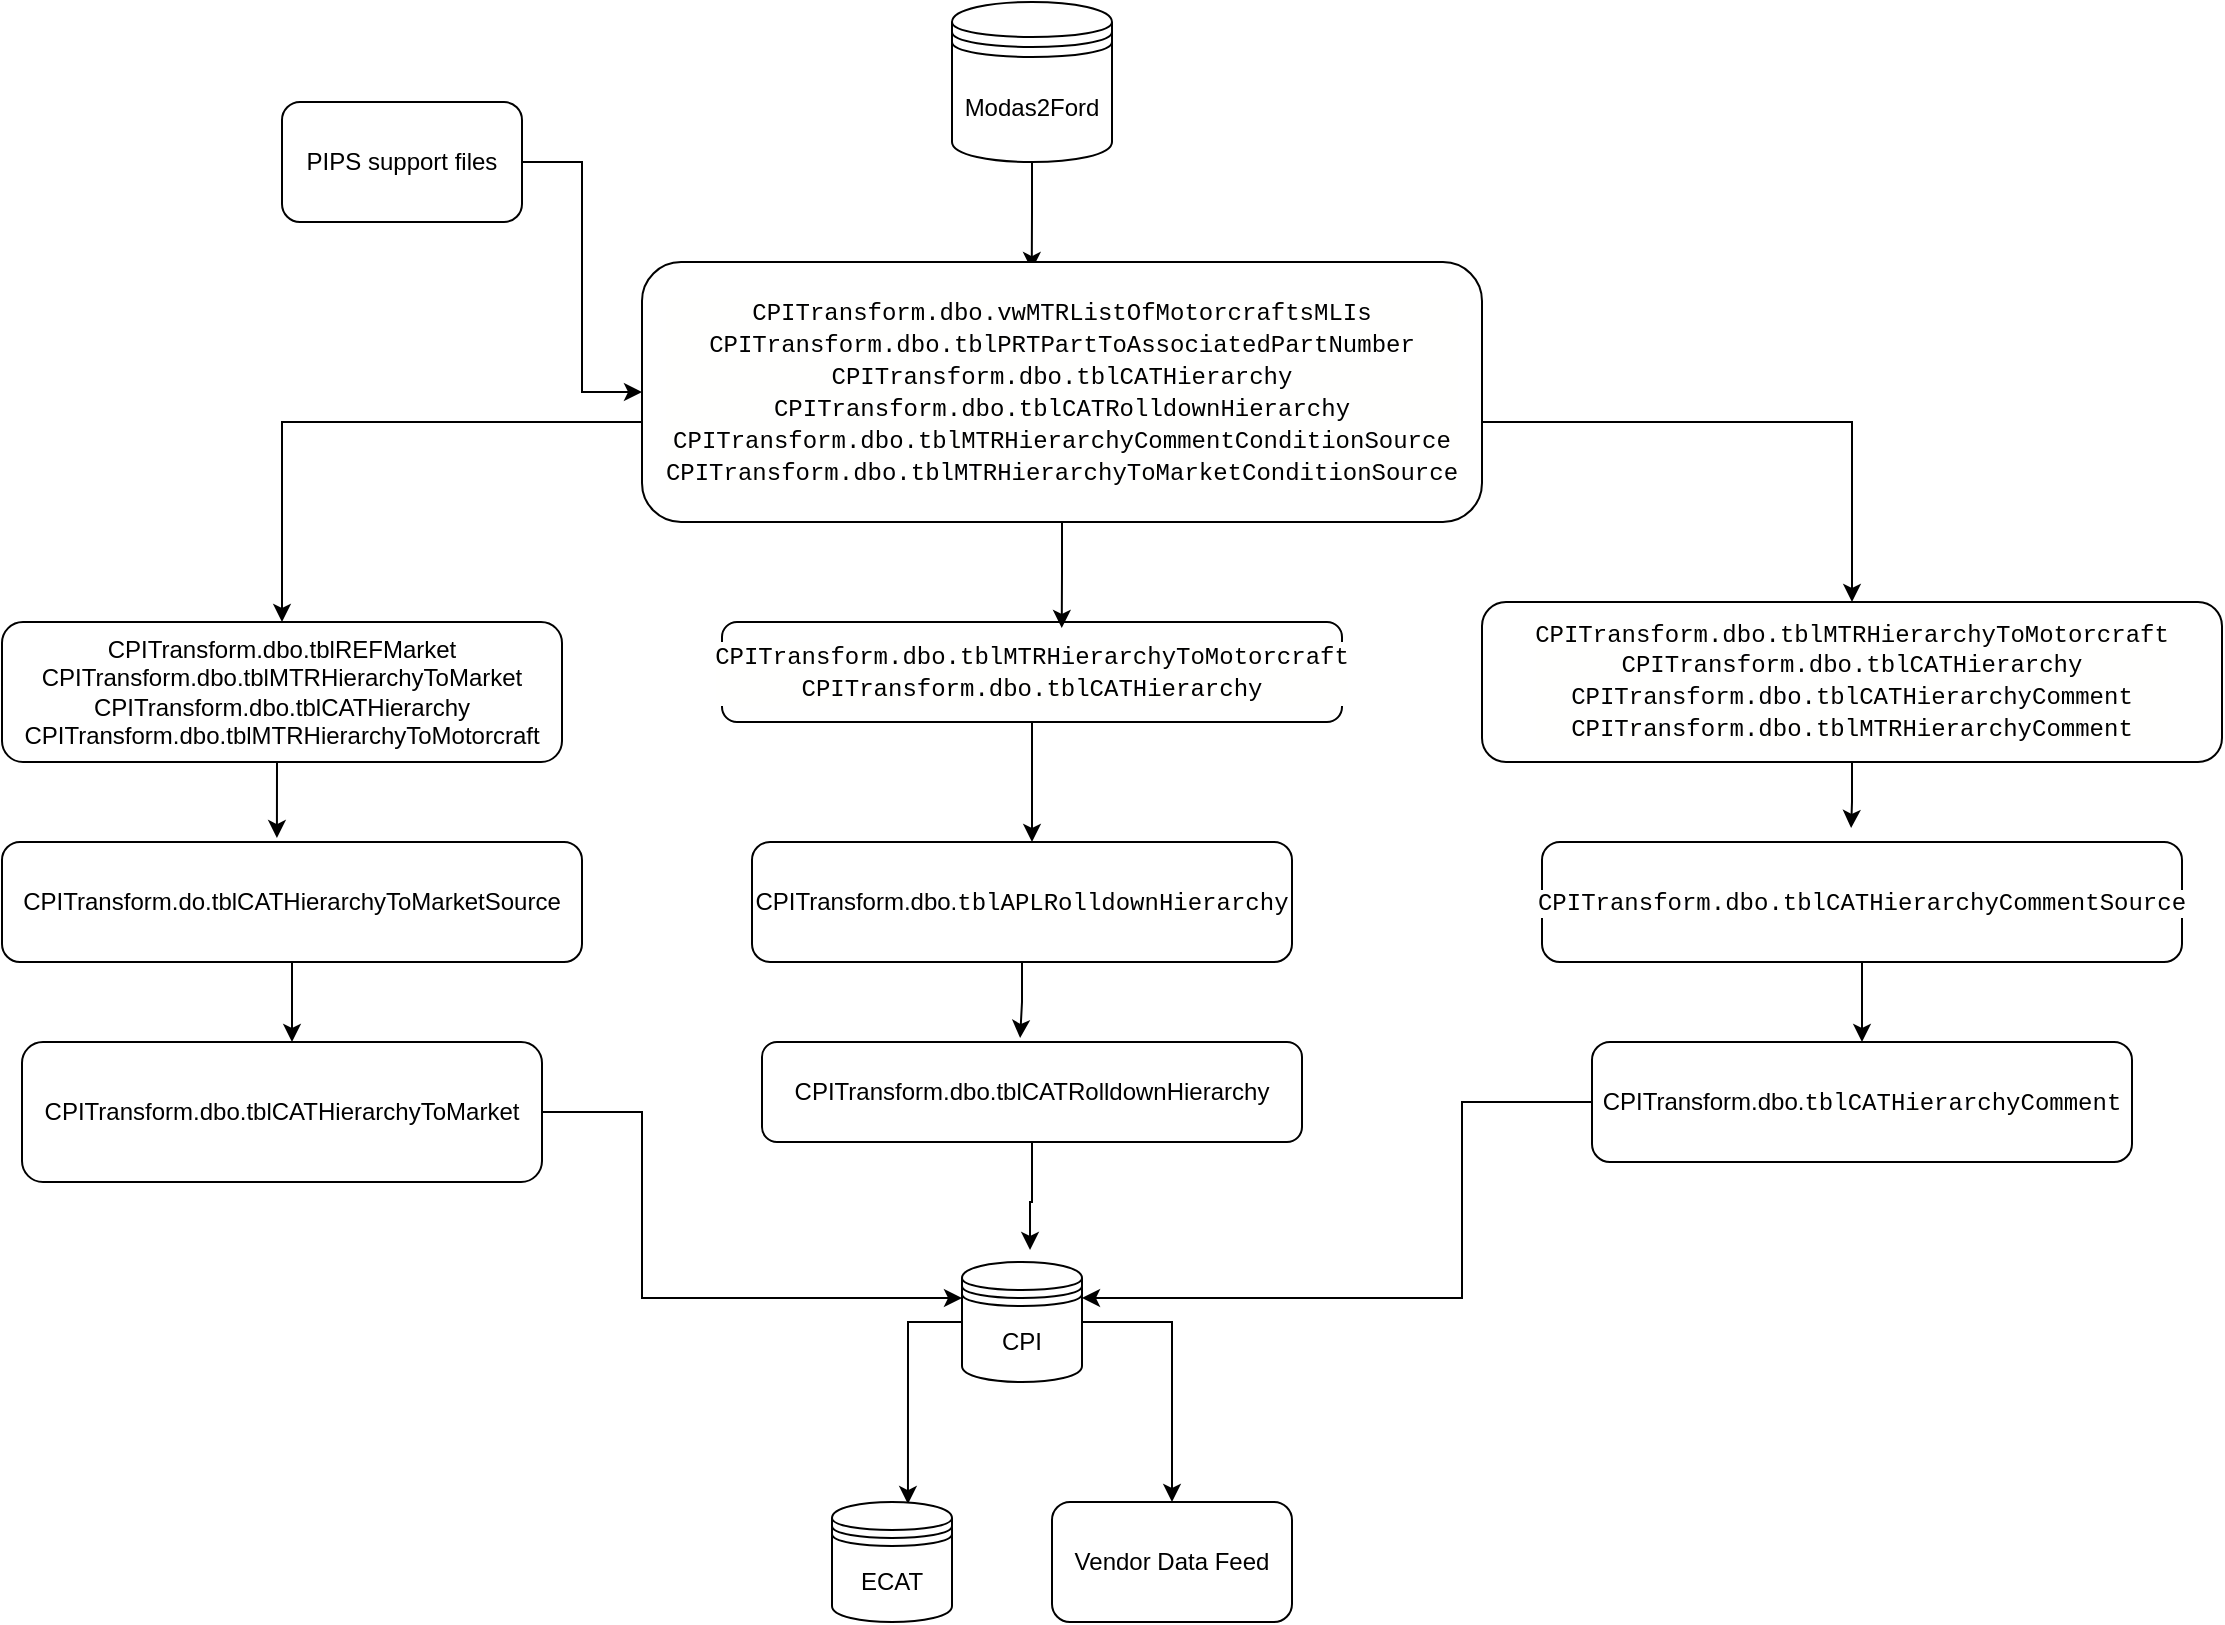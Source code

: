 <mxfile version="13.8.0" type="github">
  <diagram id="tQBDNZwCBWh_bteMR1vP" name="Page-1">
    <mxGraphModel dx="1422" dy="1928" grid="1" gridSize="10" guides="1" tooltips="1" connect="1" arrows="1" fold="1" page="1" pageScale="1" pageWidth="850" pageHeight="1100" math="0" shadow="0">
      <root>
        <mxCell id="0" />
        <mxCell id="1" parent="0" />
        <mxCell id="gLGnZoHTnJrKlAlC88jH-42" style="edgeStyle=orthogonalEdgeStyle;rounded=0;orthogonalLoop=1;jettySize=auto;html=1;entryX=0;entryY=0.3;entryDx=0;entryDy=0;" edge="1" parent="1" source="__ydDhkN1Fn5WU4UCvgq-1" target="gLGnZoHTnJrKlAlC88jH-11">
          <mxGeometry relative="1" as="geometry">
            <Array as="points">
              <mxPoint x="330" y="245" />
              <mxPoint x="330" y="338" />
            </Array>
          </mxGeometry>
        </mxCell>
        <mxCell id="__ydDhkN1Fn5WU4UCvgq-1" value="CPITransform.dbo.tblCATHierarchyToMarket" style="rounded=1;whiteSpace=wrap;html=1;" parent="1" vertex="1">
          <mxGeometry x="20" y="210" width="260" height="70" as="geometry" />
        </mxCell>
        <mxCell id="gLGnZoHTnJrKlAlC88jH-39" style="edgeStyle=orthogonalEdgeStyle;rounded=0;orthogonalLoop=1;jettySize=auto;html=1;entryX=0.567;entryY=-0.1;entryDx=0;entryDy=0;entryPerimeter=0;" edge="1" parent="1" source="__ydDhkN1Fn5WU4UCvgq-3" target="gLGnZoHTnJrKlAlC88jH-11">
          <mxGeometry relative="1" as="geometry" />
        </mxCell>
        <mxCell id="__ydDhkN1Fn5WU4UCvgq-3" value="CPITransform.dbo.tblCATRolldownHierarchy" style="rounded=1;whiteSpace=wrap;html=1;" parent="1" vertex="1">
          <mxGeometry x="390" y="210" width="270" height="50" as="geometry" />
        </mxCell>
        <mxCell id="gLGnZoHTnJrKlAlC88jH-43" style="edgeStyle=orthogonalEdgeStyle;rounded=0;orthogonalLoop=1;jettySize=auto;html=1;entryX=1;entryY=0.3;entryDx=0;entryDy=0;" edge="1" parent="1" source="__ydDhkN1Fn5WU4UCvgq-4" target="gLGnZoHTnJrKlAlC88jH-11">
          <mxGeometry relative="1" as="geometry">
            <Array as="points">
              <mxPoint x="740" y="240" />
              <mxPoint x="740" y="338" />
            </Array>
          </mxGeometry>
        </mxCell>
        <mxCell id="__ydDhkN1Fn5WU4UCvgq-4" value="CPITransform.dbo.&lt;span style=&quot;background-color: rgb(255 , 255 , 254) ; font-family: &amp;#34;consolas&amp;#34; , &amp;#34;courier new&amp;#34; , monospace&quot;&gt;tblCATHierarchyComment&lt;/span&gt;" style="rounded=1;whiteSpace=wrap;html=1;" parent="1" vertex="1">
          <mxGeometry x="805" y="210" width="270" height="60" as="geometry" />
        </mxCell>
        <mxCell id="__ydDhkN1Fn5WU4UCvgq-11" style="edgeStyle=orthogonalEdgeStyle;rounded=0;orthogonalLoop=1;jettySize=auto;html=1;" parent="1" source="__ydDhkN1Fn5WU4UCvgq-5" edge="1">
          <mxGeometry relative="1" as="geometry">
            <mxPoint x="155" y="210" as="targetPoint" />
          </mxGeometry>
        </mxCell>
        <mxCell id="__ydDhkN1Fn5WU4UCvgq-5" value="CPITransform.do.tblCATHierarchyToMarketSource" style="rounded=1;whiteSpace=wrap;html=1;" parent="1" vertex="1">
          <mxGeometry x="10" y="110" width="290" height="60" as="geometry" />
        </mxCell>
        <mxCell id="__ydDhkN1Fn5WU4UCvgq-9" style="edgeStyle=orthogonalEdgeStyle;rounded=0;orthogonalLoop=1;jettySize=auto;html=1;exitX=0.5;exitY=1;exitDx=0;exitDy=0;entryX=0.474;entryY=-0.033;entryDx=0;entryDy=0;entryPerimeter=0;" parent="1" source="__ydDhkN1Fn5WU4UCvgq-6" target="__ydDhkN1Fn5WU4UCvgq-5" edge="1">
          <mxGeometry relative="1" as="geometry" />
        </mxCell>
        <mxCell id="__ydDhkN1Fn5WU4UCvgq-6" value="CPITransform.dbo.tblREFMarket CPITransform.dbo.tblMTRHierarchyToMarket&lt;br&gt;CPITransform.dbo.tblCATHierarchy&lt;br&gt;CPITransform.dbo.tblMTRHierarchyToMotorcraft" style="rounded=1;whiteSpace=wrap;html=1;" parent="1" vertex="1">
          <mxGeometry x="10" width="280" height="70" as="geometry" />
        </mxCell>
        <mxCell id="gLGnZoHTnJrKlAlC88jH-24" style="edgeStyle=orthogonalEdgeStyle;rounded=0;orthogonalLoop=1;jettySize=auto;html=1;entryX=0.478;entryY=-0.04;entryDx=0;entryDy=0;entryPerimeter=0;" edge="1" parent="1" source="__ydDhkN1Fn5WU4UCvgq-12" target="__ydDhkN1Fn5WU4UCvgq-3">
          <mxGeometry relative="1" as="geometry" />
        </mxCell>
        <mxCell id="__ydDhkN1Fn5WU4UCvgq-12" value="CPITransform.dbo.&lt;span style=&quot;background-color: rgb(255 , 255 , 254) ; font-family: &amp;#34;consolas&amp;#34; , &amp;#34;courier new&amp;#34; , monospace&quot;&gt;tblAPLRolldownHierarchy&lt;/span&gt;" style="rounded=1;whiteSpace=wrap;html=1;" parent="1" vertex="1">
          <mxGeometry x="385" y="110" width="270" height="60" as="geometry" />
        </mxCell>
        <mxCell id="gLGnZoHTnJrKlAlC88jH-23" style="edgeStyle=orthogonalEdgeStyle;rounded=0;orthogonalLoop=1;jettySize=auto;html=1;" edge="1" parent="1" source="__ydDhkN1Fn5WU4UCvgq-14">
          <mxGeometry relative="1" as="geometry">
            <mxPoint x="525" y="110" as="targetPoint" />
          </mxGeometry>
        </mxCell>
        <mxCell id="__ydDhkN1Fn5WU4UCvgq-14" value="&lt;div style=&quot;background-color: rgb(255 , 255 , 254) ; font-family: &amp;#34;consolas&amp;#34; , &amp;#34;courier new&amp;#34; , monospace ; line-height: 16px&quot;&gt;CPITransform.dbo.tblMTRHierarchyToMotorcraft&lt;/div&gt;&lt;div style=&quot;background-color: rgb(255 , 255 , 254) ; font-family: &amp;#34;consolas&amp;#34; , &amp;#34;courier new&amp;#34; , monospace ; line-height: 16px&quot;&gt;&lt;div style=&quot;line-height: 16px&quot;&gt;CPITransform.dbo.tblCATHierarchy&lt;/div&gt;&lt;/div&gt;" style="rounded=1;whiteSpace=wrap;html=1;" parent="1" vertex="1">
          <mxGeometry x="370" width="310" height="50" as="geometry" />
        </mxCell>
        <mxCell id="gLGnZoHTnJrKlAlC88jH-20" style="edgeStyle=orthogonalEdgeStyle;rounded=0;orthogonalLoop=1;jettySize=auto;html=1;entryX=0.483;entryY=-0.117;entryDx=0;entryDy=0;entryPerimeter=0;" edge="1" parent="1" source="gLGnZoHTnJrKlAlC88jH-1" target="gLGnZoHTnJrKlAlC88jH-3">
          <mxGeometry relative="1" as="geometry" />
        </mxCell>
        <mxCell id="gLGnZoHTnJrKlAlC88jH-1" value="&lt;span style=&quot;font-family: &amp;#34;consolas&amp;#34; , &amp;#34;courier new&amp;#34; , monospace ; background-color: rgb(255 , 255 , 254)&quot;&gt;CPITransform.dbo.&lt;/span&gt;&lt;span style=&quot;background-color: rgb(255 , 255 , 254) ; font-family: &amp;#34;consolas&amp;#34; , &amp;#34;courier new&amp;#34; , monospace&quot;&gt;tblMTRHierarchyToMotorcraft&lt;/span&gt;&lt;span style=&quot;font-family: &amp;#34;consolas&amp;#34; , &amp;#34;courier new&amp;#34; , monospace ; background-color: rgb(255 , 255 , 254)&quot;&gt;&lt;br&gt;&lt;/span&gt;&lt;div style=&quot;background-color: rgb(255 , 255 , 254) ; font-family: &amp;#34;consolas&amp;#34; , &amp;#34;courier new&amp;#34; , monospace ; line-height: 16px&quot;&gt;&lt;div style=&quot;font-family: &amp;#34;consolas&amp;#34; , &amp;#34;courier new&amp;#34; , monospace ; line-height: 16px&quot;&gt;CPITransform.dbo.tblCATHierarchy&lt;/div&gt;&lt;div style=&quot;font-family: &amp;#34;consolas&amp;#34; , &amp;#34;courier new&amp;#34; , monospace ; line-height: 16px&quot;&gt;&lt;div style=&quot;font-family: &amp;#34;consolas&amp;#34; , &amp;#34;courier new&amp;#34; , monospace ; line-height: 16px&quot;&gt;CPITransform.dbo.tblCATHierarchyComment&lt;/div&gt;&lt;/div&gt;&lt;div style=&quot;font-family: &amp;#34;consolas&amp;#34; , &amp;#34;courier new&amp;#34; , monospace ; line-height: 16px&quot;&gt;&lt;div style=&quot;line-height: 16px&quot;&gt;CPITransform.dbo.tblMTRHierarchyComment&lt;/div&gt;&lt;/div&gt;&lt;/div&gt;" style="rounded=1;whiteSpace=wrap;html=1;" vertex="1" parent="1">
          <mxGeometry x="750" y="-10" width="370" height="80" as="geometry" />
        </mxCell>
        <mxCell id="gLGnZoHTnJrKlAlC88jH-10" style="edgeStyle=orthogonalEdgeStyle;rounded=0;orthogonalLoop=1;jettySize=auto;html=1;" edge="1" parent="1" source="gLGnZoHTnJrKlAlC88jH-3" target="__ydDhkN1Fn5WU4UCvgq-4">
          <mxGeometry relative="1" as="geometry" />
        </mxCell>
        <mxCell id="gLGnZoHTnJrKlAlC88jH-3" value="&lt;span style=&quot;font-family: &amp;#34;consolas&amp;#34; , &amp;#34;courier new&amp;#34; , monospace ; background-color: rgb(255 , 255 , 254)&quot;&gt;CPITransform.dbo.&lt;/span&gt;&lt;span style=&quot;background-color: rgb(255 , 255 , 254) ; font-family: &amp;#34;consolas&amp;#34; , &amp;#34;courier new&amp;#34; , monospace&quot;&gt;tblCATHierarchyCommentSource&lt;/span&gt;&lt;span style=&quot;font-family: &amp;#34;consolas&amp;#34; , &amp;#34;courier new&amp;#34; , monospace ; background-color: rgb(255 , 255 , 254)&quot;&gt;&lt;br&gt;&lt;/span&gt;" style="rounded=1;whiteSpace=wrap;html=1;" vertex="1" parent="1">
          <mxGeometry x="780" y="110" width="320" height="60" as="geometry" />
        </mxCell>
        <mxCell id="gLGnZoHTnJrKlAlC88jH-34" style="edgeStyle=orthogonalEdgeStyle;rounded=0;orthogonalLoop=1;jettySize=auto;html=1;entryX=0.464;entryY=0.031;entryDx=0;entryDy=0;entryPerimeter=0;" edge="1" parent="1" source="gLGnZoHTnJrKlAlC88jH-4" target="gLGnZoHTnJrKlAlC88jH-32">
          <mxGeometry relative="1" as="geometry" />
        </mxCell>
        <mxCell id="gLGnZoHTnJrKlAlC88jH-4" value="Modas2Ford" style="shape=datastore;whiteSpace=wrap;html=1;" vertex="1" parent="1">
          <mxGeometry x="485" y="-310" width="80" height="80" as="geometry" />
        </mxCell>
        <mxCell id="gLGnZoHTnJrKlAlC88jH-40" style="edgeStyle=orthogonalEdgeStyle;rounded=0;orthogonalLoop=1;jettySize=auto;html=1;entryX=0.633;entryY=0.017;entryDx=0;entryDy=0;entryPerimeter=0;" edge="1" parent="1" source="gLGnZoHTnJrKlAlC88jH-11" target="gLGnZoHTnJrKlAlC88jH-12">
          <mxGeometry relative="1" as="geometry" />
        </mxCell>
        <mxCell id="gLGnZoHTnJrKlAlC88jH-41" style="edgeStyle=orthogonalEdgeStyle;rounded=0;orthogonalLoop=1;jettySize=auto;html=1;" edge="1" parent="1" source="gLGnZoHTnJrKlAlC88jH-11" target="gLGnZoHTnJrKlAlC88jH-18">
          <mxGeometry relative="1" as="geometry">
            <Array as="points">
              <mxPoint x="595" y="350" />
            </Array>
          </mxGeometry>
        </mxCell>
        <mxCell id="gLGnZoHTnJrKlAlC88jH-11" value="CPI" style="shape=datastore;whiteSpace=wrap;html=1;" vertex="1" parent="1">
          <mxGeometry x="490" y="320" width="60" height="60" as="geometry" />
        </mxCell>
        <mxCell id="gLGnZoHTnJrKlAlC88jH-12" value="ECAT" style="shape=datastore;whiteSpace=wrap;html=1;" vertex="1" parent="1">
          <mxGeometry x="425" y="440" width="60" height="60" as="geometry" />
        </mxCell>
        <mxCell id="gLGnZoHTnJrKlAlC88jH-18" value="Vendor Data Feed" style="rounded=1;whiteSpace=wrap;html=1;" vertex="1" parent="1">
          <mxGeometry x="535" y="440" width="120" height="60" as="geometry" />
        </mxCell>
        <mxCell id="gLGnZoHTnJrKlAlC88jH-33" style="edgeStyle=orthogonalEdgeStyle;rounded=0;orthogonalLoop=1;jettySize=auto;html=1;entryX=0;entryY=0.5;entryDx=0;entryDy=0;" edge="1" parent="1" source="gLGnZoHTnJrKlAlC88jH-28" target="gLGnZoHTnJrKlAlC88jH-32">
          <mxGeometry relative="1" as="geometry" />
        </mxCell>
        <mxCell id="gLGnZoHTnJrKlAlC88jH-28" value="PIPS support files" style="rounded=1;whiteSpace=wrap;html=1;" vertex="1" parent="1">
          <mxGeometry x="150" y="-260" width="120" height="60" as="geometry" />
        </mxCell>
        <mxCell id="gLGnZoHTnJrKlAlC88jH-35" style="edgeStyle=orthogonalEdgeStyle;rounded=0;orthogonalLoop=1;jettySize=auto;html=1;entryX=0.548;entryY=0.06;entryDx=0;entryDy=0;entryPerimeter=0;" edge="1" parent="1" source="gLGnZoHTnJrKlAlC88jH-32" target="__ydDhkN1Fn5WU4UCvgq-14">
          <mxGeometry relative="1" as="geometry" />
        </mxCell>
        <mxCell id="gLGnZoHTnJrKlAlC88jH-36" style="edgeStyle=orthogonalEdgeStyle;rounded=0;orthogonalLoop=1;jettySize=auto;html=1;" edge="1" parent="1" source="gLGnZoHTnJrKlAlC88jH-32" target="__ydDhkN1Fn5WU4UCvgq-6">
          <mxGeometry relative="1" as="geometry">
            <Array as="points">
              <mxPoint x="150" y="-100" />
            </Array>
          </mxGeometry>
        </mxCell>
        <mxCell id="gLGnZoHTnJrKlAlC88jH-38" style="edgeStyle=orthogonalEdgeStyle;rounded=0;orthogonalLoop=1;jettySize=auto;html=1;entryX=0.5;entryY=0;entryDx=0;entryDy=0;" edge="1" parent="1" source="gLGnZoHTnJrKlAlC88jH-32" target="gLGnZoHTnJrKlAlC88jH-1">
          <mxGeometry relative="1" as="geometry">
            <Array as="points">
              <mxPoint x="935" y="-100" />
            </Array>
          </mxGeometry>
        </mxCell>
        <mxCell id="gLGnZoHTnJrKlAlC88jH-32" value="&lt;div style=&quot;background-color: rgb(255 , 255 , 254) ; font-family: &amp;#34;consolas&amp;#34; , &amp;#34;courier new&amp;#34; , monospace ; line-height: 16px&quot;&gt;CPITransform.dbo.vwMTRListOfMotorcraftsMLIs&lt;/div&gt;&lt;div style=&quot;background-color: rgb(255 , 255 , 254) ; font-family: &amp;#34;consolas&amp;#34; , &amp;#34;courier new&amp;#34; , monospace ; line-height: 16px&quot;&gt;&lt;div style=&quot;font-family: &amp;#34;consolas&amp;#34; , &amp;#34;courier new&amp;#34; , monospace ; line-height: 16px&quot;&gt;CPITransform.dbo.tblPRTPartToAssociatedPartNumber&lt;/div&gt;&lt;div style=&quot;font-family: &amp;#34;consolas&amp;#34; , &amp;#34;courier new&amp;#34; , monospace ; line-height: 16px&quot;&gt;&lt;div style=&quot;line-height: 16px&quot;&gt;CPITransform.dbo.tblCATHierarchy&lt;/div&gt;&lt;div style=&quot;line-height: 16px&quot;&gt;&lt;div style=&quot;line-height: 16px&quot;&gt;CPITransform.dbo.tblCATRolldownHierarchy&lt;/div&gt;&lt;div style=&quot;line-height: 16px&quot;&gt;&lt;div style=&quot;line-height: 16px&quot;&gt;CPITransform.dbo.tblMTRHierarchyCommentConditionSource&lt;/div&gt;&lt;div style=&quot;line-height: 16px&quot;&gt;&lt;div style=&quot;line-height: 16px&quot;&gt;CPITransform.dbo.tblMTRHierarchyToMarketConditionSource&lt;/div&gt;&lt;/div&gt;&lt;/div&gt;&lt;/div&gt;&lt;/div&gt;&lt;/div&gt;" style="rounded=1;whiteSpace=wrap;html=1;" vertex="1" parent="1">
          <mxGeometry x="330" y="-180" width="420" height="130" as="geometry" />
        </mxCell>
      </root>
    </mxGraphModel>
  </diagram>
</mxfile>
